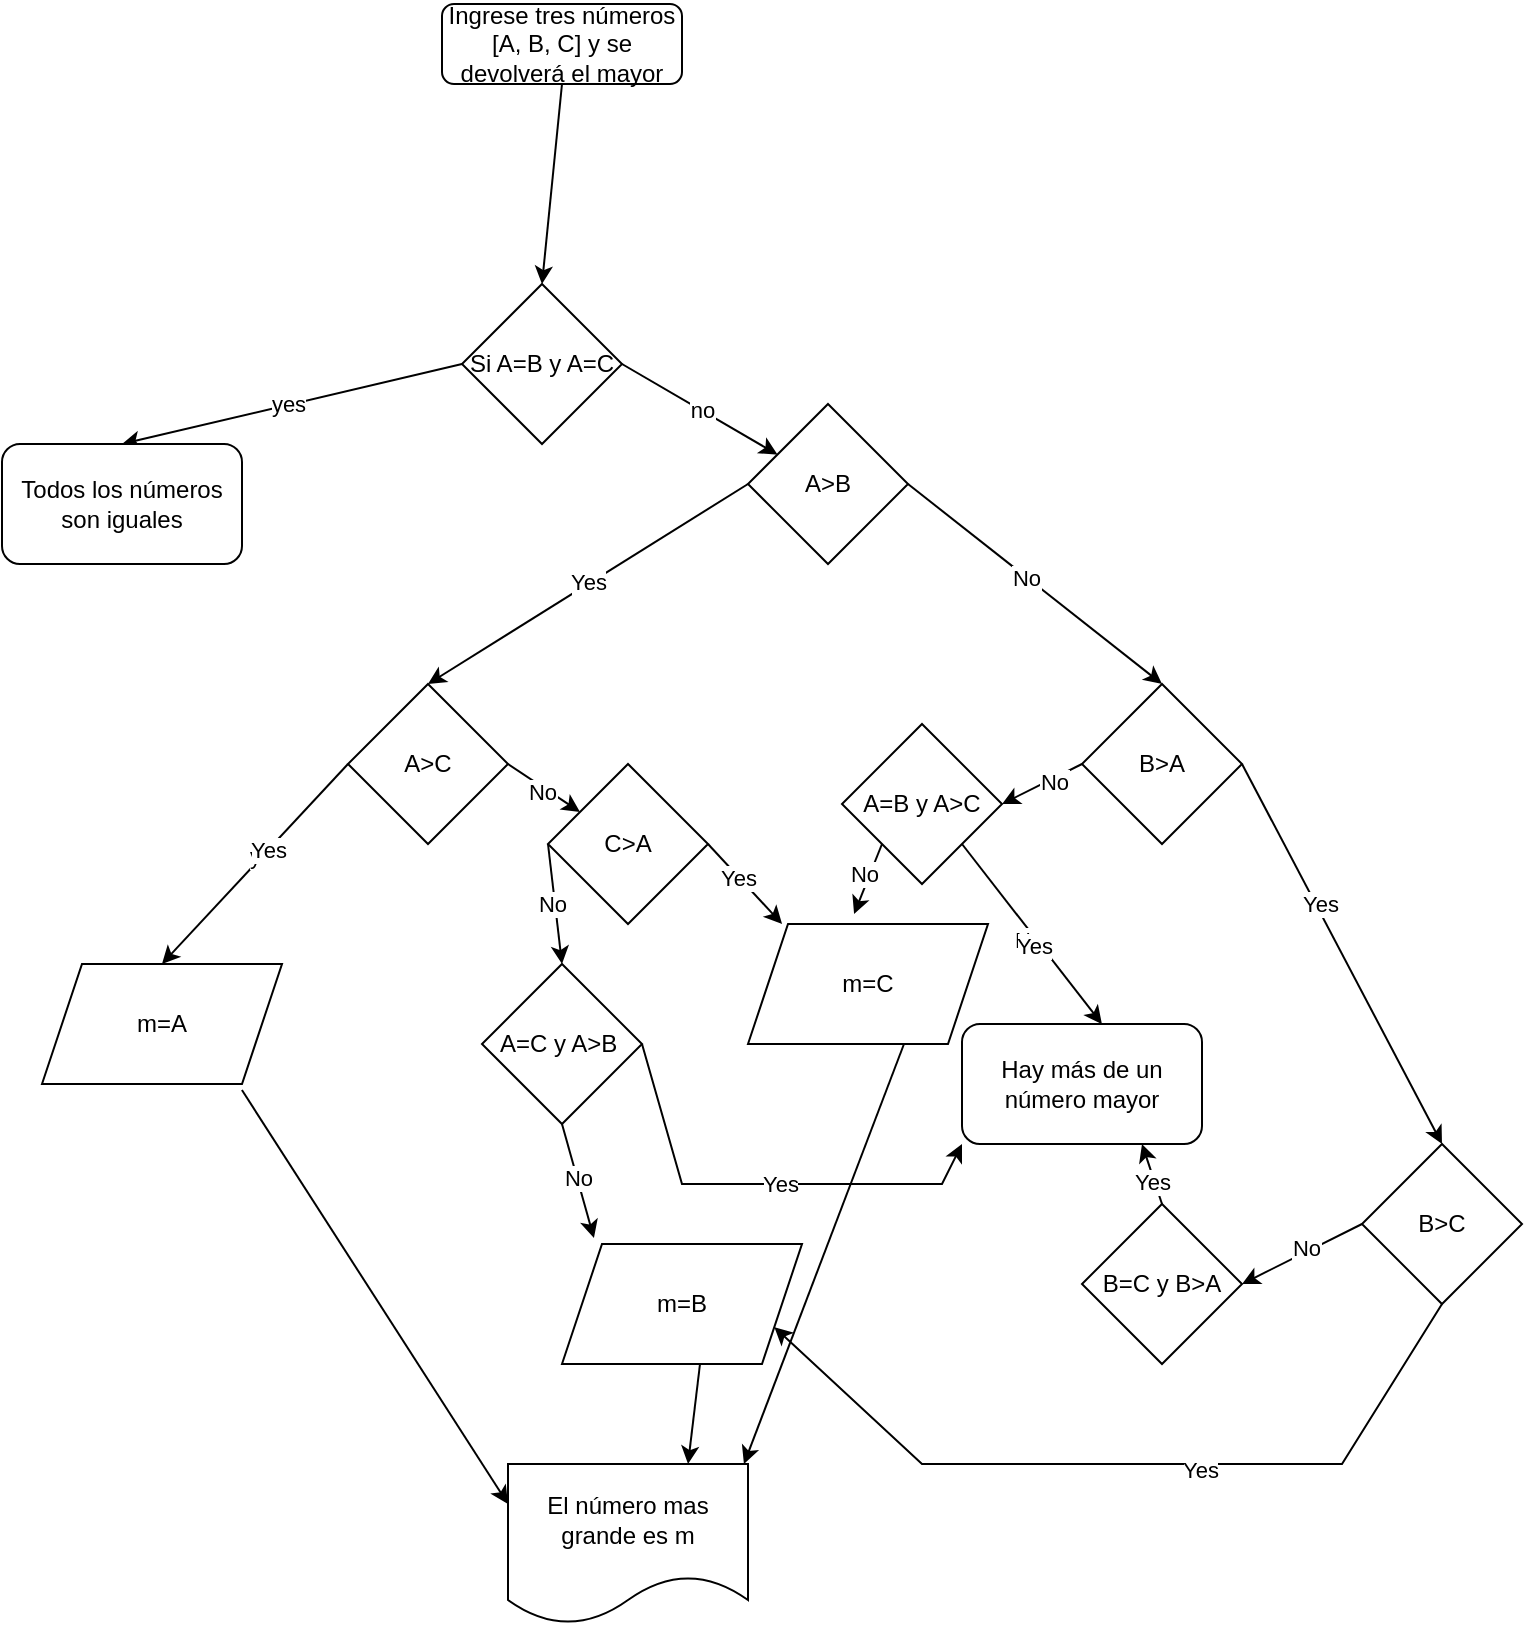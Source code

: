 <mxfile version="22.0.4" type="github">
  <diagram id="C5RBs43oDa-KdzZeNtuy" name="Page-1">
    <mxGraphModel dx="880" dy="1639" grid="1" gridSize="10" guides="1" tooltips="1" connect="1" arrows="1" fold="1" page="1" pageScale="1" pageWidth="827" pageHeight="1169" math="0" shadow="0">
      <root>
        <object label="" id="WIyWlLk6GJQsqaUBKTNV-0">
          <mxCell />
        </object>
        <mxCell id="WIyWlLk6GJQsqaUBKTNV-1" parent="WIyWlLk6GJQsqaUBKTNV-0" />
        <mxCell id="WIyWlLk6GJQsqaUBKTNV-3" value="Ingrese tres números [A, B, C] y se devolverá el mayor" style="rounded=1;whiteSpace=wrap;html=1;fontSize=12;glass=0;strokeWidth=1;shadow=0;" parent="WIyWlLk6GJQsqaUBKTNV-1" vertex="1">
          <mxGeometry x="220" y="-90" width="120" height="40" as="geometry" />
        </mxCell>
        <mxCell id="PrTfPkHu-jM7ePBQ1opl-32" value="Si A=B y A=C" style="rhombus;whiteSpace=wrap;html=1;" parent="WIyWlLk6GJQsqaUBKTNV-1" vertex="1">
          <mxGeometry x="230" y="50" width="80" height="80" as="geometry" />
        </mxCell>
        <mxCell id="PrTfPkHu-jM7ePBQ1opl-33" value="" style="endArrow=classic;html=1;rounded=0;entryX=0.5;entryY=0;entryDx=0;entryDy=0;exitX=0;exitY=0.5;exitDx=0;exitDy=0;" parent="WIyWlLk6GJQsqaUBKTNV-1" source="PrTfPkHu-jM7ePBQ1opl-32" target="PrTfPkHu-jM7ePBQ1opl-34" edge="1">
          <mxGeometry width="50" height="50" relative="1" as="geometry">
            <mxPoint x="460" y="200" as="sourcePoint" />
            <mxPoint x="510" y="150" as="targetPoint" />
          </mxGeometry>
        </mxCell>
        <mxCell id="F9rt_WKlfYEK-NacS6aI-0" value="yes" style="edgeLabel;html=1;align=center;verticalAlign=middle;resizable=0;points=[];" vertex="1" connectable="0" parent="PrTfPkHu-jM7ePBQ1opl-33">
          <mxGeometry x="0.02" y="-1" relative="1" as="geometry">
            <mxPoint as="offset" />
          </mxGeometry>
        </mxCell>
        <mxCell id="PrTfPkHu-jM7ePBQ1opl-34" value="Todos los números son iguales" style="rounded=1;whiteSpace=wrap;html=1;" parent="WIyWlLk6GJQsqaUBKTNV-1" vertex="1">
          <mxGeometry y="130" width="120" height="60" as="geometry" />
        </mxCell>
        <mxCell id="PrTfPkHu-jM7ePBQ1opl-35" value="" style="endArrow=classic;html=1;rounded=0;entryX=0.5;entryY=0;entryDx=0;entryDy=0;exitX=0.5;exitY=1;exitDx=0;exitDy=0;" parent="WIyWlLk6GJQsqaUBKTNV-1" source="WIyWlLk6GJQsqaUBKTNV-3" target="PrTfPkHu-jM7ePBQ1opl-32" edge="1">
          <mxGeometry width="50" height="50" relative="1" as="geometry">
            <mxPoint x="460" y="200" as="sourcePoint" />
            <mxPoint x="510" y="150" as="targetPoint" />
          </mxGeometry>
        </mxCell>
        <mxCell id="PrTfPkHu-jM7ePBQ1opl-36" value="A&amp;gt;B" style="rhombus;whiteSpace=wrap;html=1;" parent="WIyWlLk6GJQsqaUBKTNV-1" vertex="1">
          <mxGeometry x="373" y="110" width="80" height="80" as="geometry" />
        </mxCell>
        <mxCell id="PrTfPkHu-jM7ePBQ1opl-37" value="A&amp;gt;C" style="rhombus;whiteSpace=wrap;html=1;" parent="WIyWlLk6GJQsqaUBKTNV-1" vertex="1">
          <mxGeometry x="173" y="250" width="80" height="80" as="geometry" />
        </mxCell>
        <mxCell id="LV2yx6buy-KOQB_Vdglr-1" value="" style="endArrow=classic;html=1;rounded=0;entryX=0.5;entryY=0;entryDx=0;entryDy=0;exitX=0;exitY=0.5;exitDx=0;exitDy=0;" parent="WIyWlLk6GJQsqaUBKTNV-1" source="PrTfPkHu-jM7ePBQ1opl-36" target="PrTfPkHu-jM7ePBQ1opl-37" edge="1">
          <mxGeometry width="50" height="50" relative="1" as="geometry">
            <mxPoint x="390" y="160" as="sourcePoint" />
            <mxPoint x="440" y="110" as="targetPoint" />
          </mxGeometry>
        </mxCell>
        <mxCell id="LV2yx6buy-KOQB_Vdglr-2" value="Yes&lt;br&gt;" style="edgeLabel;html=1;align=center;verticalAlign=middle;resizable=0;points=[];" parent="LV2yx6buy-KOQB_Vdglr-1" vertex="1" connectable="0">
          <mxGeometry y="-1" relative="1" as="geometry">
            <mxPoint as="offset" />
          </mxGeometry>
        </mxCell>
        <mxCell id="LV2yx6buy-KOQB_Vdglr-3" value="m=A" style="shape=parallelogram;perimeter=parallelogramPerimeter;whiteSpace=wrap;html=1;fixedSize=1;" parent="WIyWlLk6GJQsqaUBKTNV-1" vertex="1">
          <mxGeometry x="20" y="390" width="120" height="60" as="geometry" />
        </mxCell>
        <mxCell id="LV2yx6buy-KOQB_Vdglr-4" value="El número mas grande es m" style="shape=document;whiteSpace=wrap;html=1;boundedLbl=1;" parent="WIyWlLk6GJQsqaUBKTNV-1" vertex="1">
          <mxGeometry x="253" y="640" width="120" height="80" as="geometry" />
        </mxCell>
        <mxCell id="LV2yx6buy-KOQB_Vdglr-5" value="" style="endArrow=classic;html=1;rounded=0;entryX=0.5;entryY=0;entryDx=0;entryDy=0;exitX=0;exitY=0.5;exitDx=0;exitDy=0;" parent="WIyWlLk6GJQsqaUBKTNV-1" source="PrTfPkHu-jM7ePBQ1opl-37" target="LV2yx6buy-KOQB_Vdglr-3" edge="1">
          <mxGeometry width="50" height="50" relative="1" as="geometry">
            <mxPoint x="390" y="360" as="sourcePoint" />
            <mxPoint x="440" y="310" as="targetPoint" />
          </mxGeometry>
        </mxCell>
        <mxCell id="LV2yx6buy-KOQB_Vdglr-7" value="yes" style="edgeLabel;html=1;align=center;verticalAlign=middle;resizable=0;points=[];" parent="LV2yx6buy-KOQB_Vdglr-5" vertex="1" connectable="0">
          <mxGeometry x="-0.1" y="1" relative="1" as="geometry">
            <mxPoint as="offset" />
          </mxGeometry>
        </mxCell>
        <mxCell id="LV2yx6buy-KOQB_Vdglr-11" value="Yes&lt;br&gt;" style="edgeLabel;html=1;align=center;verticalAlign=middle;resizable=0;points=[];" parent="LV2yx6buy-KOQB_Vdglr-5" vertex="1" connectable="0">
          <mxGeometry x="-0.133" relative="1" as="geometry">
            <mxPoint as="offset" />
          </mxGeometry>
        </mxCell>
        <mxCell id="LV2yx6buy-KOQB_Vdglr-6" value="" style="endArrow=classic;html=1;rounded=0;entryX=0;entryY=0.25;entryDx=0;entryDy=0;exitX=0.833;exitY=1.05;exitDx=0;exitDy=0;exitPerimeter=0;" parent="WIyWlLk6GJQsqaUBKTNV-1" source="LV2yx6buy-KOQB_Vdglr-3" target="LV2yx6buy-KOQB_Vdglr-4" edge="1">
          <mxGeometry width="50" height="50" relative="1" as="geometry">
            <mxPoint x="390" y="360" as="sourcePoint" />
            <mxPoint x="440" y="310" as="targetPoint" />
          </mxGeometry>
        </mxCell>
        <mxCell id="LV2yx6buy-KOQB_Vdglr-9" value="" style="endArrow=classic;html=1;rounded=0;exitX=1;exitY=0.5;exitDx=0;exitDy=0;entryX=0.5;entryY=0;entryDx=0;entryDy=0;" parent="WIyWlLk6GJQsqaUBKTNV-1" source="PrTfPkHu-jM7ePBQ1opl-36" target="LV2yx6buy-KOQB_Vdglr-24" edge="1">
          <mxGeometry width="50" height="50" relative="1" as="geometry">
            <mxPoint x="280" y="170" as="sourcePoint" />
            <mxPoint x="420" y="200" as="targetPoint" />
          </mxGeometry>
        </mxCell>
        <mxCell id="LV2yx6buy-KOQB_Vdglr-10" value="No" style="edgeLabel;html=1;align=center;verticalAlign=middle;resizable=0;points=[];" parent="LV2yx6buy-KOQB_Vdglr-9" vertex="1" connectable="0">
          <mxGeometry x="-0.071" y="-1" relative="1" as="geometry">
            <mxPoint as="offset" />
          </mxGeometry>
        </mxCell>
        <mxCell id="LV2yx6buy-KOQB_Vdglr-14" value="" style="endArrow=classic;html=1;rounded=0;exitX=1;exitY=0.5;exitDx=0;exitDy=0;" parent="WIyWlLk6GJQsqaUBKTNV-1" source="PrTfPkHu-jM7ePBQ1opl-37" target="i2EIqiDTOEzJhk6SfF2I-9" edge="1">
          <mxGeometry width="50" height="50" relative="1" as="geometry">
            <mxPoint x="240" y="310" as="sourcePoint" />
            <mxPoint x="220" y="310" as="targetPoint" />
          </mxGeometry>
        </mxCell>
        <mxCell id="LV2yx6buy-KOQB_Vdglr-20" value="No" style="edgeLabel;html=1;align=center;verticalAlign=middle;resizable=0;points=[];" parent="LV2yx6buy-KOQB_Vdglr-14" vertex="1" connectable="0">
          <mxGeometry x="-0.032" y="-2" relative="1" as="geometry">
            <mxPoint as="offset" />
          </mxGeometry>
        </mxCell>
        <mxCell id="LV2yx6buy-KOQB_Vdglr-24" value="B&amp;gt;A" style="rhombus;whiteSpace=wrap;html=1;" parent="WIyWlLk6GJQsqaUBKTNV-1" vertex="1">
          <mxGeometry x="540" y="250" width="80" height="80" as="geometry" />
        </mxCell>
        <mxCell id="i2EIqiDTOEzJhk6SfF2I-0" value="A=B y A&amp;gt;C" style="rhombus;whiteSpace=wrap;html=1;" parent="WIyWlLk6GJQsqaUBKTNV-1" vertex="1">
          <mxGeometry x="420" y="270" width="80" height="80" as="geometry" />
        </mxCell>
        <mxCell id="i2EIqiDTOEzJhk6SfF2I-1" value="" style="endArrow=classic;html=1;rounded=0;entryX=1;entryY=0.5;entryDx=0;entryDy=0;exitX=0;exitY=0.5;exitDx=0;exitDy=0;" parent="WIyWlLk6GJQsqaUBKTNV-1" source="LV2yx6buy-KOQB_Vdglr-24" target="i2EIqiDTOEzJhk6SfF2I-0" edge="1">
          <mxGeometry width="50" height="50" relative="1" as="geometry">
            <mxPoint x="390" y="350" as="sourcePoint" />
            <mxPoint x="440" y="300" as="targetPoint" />
          </mxGeometry>
        </mxCell>
        <mxCell id="i2EIqiDTOEzJhk6SfF2I-23" value="No" style="edgeLabel;html=1;align=center;verticalAlign=middle;resizable=0;points=[];" parent="i2EIqiDTOEzJhk6SfF2I-1" vertex="1" connectable="0">
          <mxGeometry x="-0.269" y="2" relative="1" as="geometry">
            <mxPoint as="offset" />
          </mxGeometry>
        </mxCell>
        <mxCell id="i2EIqiDTOEzJhk6SfF2I-2" value="Hay más de un número mayor" style="rounded=1;whiteSpace=wrap;html=1;" parent="WIyWlLk6GJQsqaUBKTNV-1" vertex="1">
          <mxGeometry x="480" y="420" width="120" height="60" as="geometry" />
        </mxCell>
        <mxCell id="i2EIqiDTOEzJhk6SfF2I-3" value="" style="endArrow=classic;html=1;rounded=0;entryX=0.583;entryY=0;entryDx=0;entryDy=0;exitX=1;exitY=1;exitDx=0;exitDy=0;entryPerimeter=0;" parent="WIyWlLk6GJQsqaUBKTNV-1" source="i2EIqiDTOEzJhk6SfF2I-0" target="i2EIqiDTOEzJhk6SfF2I-2" edge="1">
          <mxGeometry width="50" height="50" relative="1" as="geometry">
            <mxPoint x="530" y="390" as="sourcePoint" />
            <mxPoint x="580" y="340" as="targetPoint" />
          </mxGeometry>
        </mxCell>
        <mxCell id="i2EIqiDTOEzJhk6SfF2I-4" value="No&lt;br&gt;" style="edgeLabel;html=1;align=center;verticalAlign=middle;resizable=0;points=[];" parent="i2EIqiDTOEzJhk6SfF2I-3" vertex="1" connectable="0">
          <mxGeometry x="0.014" y="-4" relative="1" as="geometry">
            <mxPoint as="offset" />
          </mxGeometry>
        </mxCell>
        <mxCell id="i2EIqiDTOEzJhk6SfF2I-5" value="Yes&lt;br&gt;" style="edgeLabel;html=1;align=center;verticalAlign=middle;resizable=0;points=[];" parent="i2EIqiDTOEzJhk6SfF2I-3" vertex="1" connectable="0">
          <mxGeometry x="0.075" y="-3" relative="1" as="geometry">
            <mxPoint as="offset" />
          </mxGeometry>
        </mxCell>
        <mxCell id="i2EIqiDTOEzJhk6SfF2I-6" value="m=C" style="shape=parallelogram;perimeter=parallelogramPerimeter;whiteSpace=wrap;html=1;fixedSize=1;" parent="WIyWlLk6GJQsqaUBKTNV-1" vertex="1">
          <mxGeometry x="373" y="370" width="120" height="60" as="geometry" />
        </mxCell>
        <mxCell id="i2EIqiDTOEzJhk6SfF2I-7" value="" style="endArrow=classic;html=1;rounded=0;entryX=0.442;entryY=-0.083;entryDx=0;entryDy=0;entryPerimeter=0;exitX=0;exitY=1;exitDx=0;exitDy=0;" parent="WIyWlLk6GJQsqaUBKTNV-1" source="i2EIqiDTOEzJhk6SfF2I-0" target="i2EIqiDTOEzJhk6SfF2I-6" edge="1">
          <mxGeometry width="50" height="50" relative="1" as="geometry">
            <mxPoint x="410" y="360" as="sourcePoint" />
            <mxPoint x="460" y="310" as="targetPoint" />
          </mxGeometry>
        </mxCell>
        <mxCell id="i2EIqiDTOEzJhk6SfF2I-22" value="No" style="edgeLabel;html=1;align=center;verticalAlign=middle;resizable=0;points=[];" parent="i2EIqiDTOEzJhk6SfF2I-7" vertex="1" connectable="0">
          <mxGeometry x="-0.072" y="-3" relative="1" as="geometry">
            <mxPoint as="offset" />
          </mxGeometry>
        </mxCell>
        <mxCell id="i2EIqiDTOEzJhk6SfF2I-8" value="" style="endArrow=classic;html=1;rounded=0;entryX=0.983;entryY=0;entryDx=0;entryDy=0;entryPerimeter=0;exitX=0.65;exitY=1;exitDx=0;exitDy=0;exitPerimeter=0;" parent="WIyWlLk6GJQsqaUBKTNV-1" source="i2EIqiDTOEzJhk6SfF2I-6" target="LV2yx6buy-KOQB_Vdglr-4" edge="1">
          <mxGeometry width="50" height="50" relative="1" as="geometry">
            <mxPoint x="300" y="500" as="sourcePoint" />
            <mxPoint x="350" y="450" as="targetPoint" />
          </mxGeometry>
        </mxCell>
        <mxCell id="i2EIqiDTOEzJhk6SfF2I-9" value="C&amp;gt;A" style="rhombus;whiteSpace=wrap;html=1;direction=south;" parent="WIyWlLk6GJQsqaUBKTNV-1" vertex="1">
          <mxGeometry x="273" y="290" width="80" height="80" as="geometry" />
        </mxCell>
        <mxCell id="i2EIqiDTOEzJhk6SfF2I-11" value="" style="endArrow=classic;html=1;rounded=0;entryX=0.142;entryY=0;entryDx=0;entryDy=0;entryPerimeter=0;exitX=0.5;exitY=0;exitDx=0;exitDy=0;" parent="WIyWlLk6GJQsqaUBKTNV-1" source="i2EIqiDTOEzJhk6SfF2I-9" target="i2EIqiDTOEzJhk6SfF2I-6" edge="1">
          <mxGeometry width="50" height="50" relative="1" as="geometry">
            <mxPoint x="390" y="350" as="sourcePoint" />
            <mxPoint x="440" y="300" as="targetPoint" />
          </mxGeometry>
        </mxCell>
        <mxCell id="i2EIqiDTOEzJhk6SfF2I-12" value="Yes" style="edgeLabel;html=1;align=center;verticalAlign=middle;resizable=0;points=[];" parent="i2EIqiDTOEzJhk6SfF2I-11" vertex="1" connectable="0">
          <mxGeometry x="-0.219" relative="1" as="geometry">
            <mxPoint y="1" as="offset" />
          </mxGeometry>
        </mxCell>
        <mxCell id="i2EIqiDTOEzJhk6SfF2I-13" value="A=C y A&amp;gt;B&amp;nbsp;" style="rhombus;whiteSpace=wrap;html=1;" parent="WIyWlLk6GJQsqaUBKTNV-1" vertex="1">
          <mxGeometry x="240" y="390" width="80" height="80" as="geometry" />
        </mxCell>
        <mxCell id="i2EIqiDTOEzJhk6SfF2I-14" value="" style="endArrow=classic;html=1;rounded=0;entryX=0.5;entryY=0;entryDx=0;entryDy=0;exitX=0.5;exitY=1;exitDx=0;exitDy=0;" parent="WIyWlLk6GJQsqaUBKTNV-1" source="i2EIqiDTOEzJhk6SfF2I-9" target="i2EIqiDTOEzJhk6SfF2I-13" edge="1">
          <mxGeometry width="50" height="50" relative="1" as="geometry">
            <mxPoint x="270" y="410" as="sourcePoint" />
            <mxPoint x="320" y="360" as="targetPoint" />
          </mxGeometry>
        </mxCell>
        <mxCell id="i2EIqiDTOEzJhk6SfF2I-21" value="No" style="edgeLabel;html=1;align=center;verticalAlign=middle;resizable=0;points=[];" parent="i2EIqiDTOEzJhk6SfF2I-14" vertex="1" connectable="0">
          <mxGeometry y="-2" relative="1" as="geometry">
            <mxPoint as="offset" />
          </mxGeometry>
        </mxCell>
        <mxCell id="i2EIqiDTOEzJhk6SfF2I-15" value="" style="endArrow=classic;html=1;rounded=0;entryX=0;entryY=1;entryDx=0;entryDy=0;exitX=1;exitY=0.5;exitDx=0;exitDy=0;" parent="WIyWlLk6GJQsqaUBKTNV-1" source="i2EIqiDTOEzJhk6SfF2I-13" target="i2EIqiDTOEzJhk6SfF2I-2" edge="1">
          <mxGeometry width="50" height="50" relative="1" as="geometry">
            <mxPoint x="310" y="500" as="sourcePoint" />
            <mxPoint x="360" y="450" as="targetPoint" />
            <Array as="points">
              <mxPoint x="340" y="500" />
              <mxPoint x="390" y="500" />
              <mxPoint x="470" y="500" />
            </Array>
          </mxGeometry>
        </mxCell>
        <mxCell id="i2EIqiDTOEzJhk6SfF2I-16" value="Yes" style="edgeLabel;html=1;align=center;verticalAlign=middle;resizable=0;points=[];" parent="i2EIqiDTOEzJhk6SfF2I-15" vertex="1" connectable="0">
          <mxGeometry x="0.081" relative="1" as="geometry">
            <mxPoint as="offset" />
          </mxGeometry>
        </mxCell>
        <mxCell id="i2EIqiDTOEzJhk6SfF2I-17" value="m=B" style="shape=parallelogram;perimeter=parallelogramPerimeter;whiteSpace=wrap;html=1;fixedSize=1;" parent="WIyWlLk6GJQsqaUBKTNV-1" vertex="1">
          <mxGeometry x="280" y="530" width="120" height="60" as="geometry" />
        </mxCell>
        <mxCell id="i2EIqiDTOEzJhk6SfF2I-18" value="" style="endArrow=classic;html=1;rounded=0;entryX=0.133;entryY=-0.05;entryDx=0;entryDy=0;entryPerimeter=0;exitX=0.5;exitY=1;exitDx=0;exitDy=0;" parent="WIyWlLk6GJQsqaUBKTNV-1" source="i2EIqiDTOEzJhk6SfF2I-13" target="i2EIqiDTOEzJhk6SfF2I-17" edge="1">
          <mxGeometry width="50" height="50" relative="1" as="geometry">
            <mxPoint x="220" y="550" as="sourcePoint" />
            <mxPoint x="270" y="500" as="targetPoint" />
          </mxGeometry>
        </mxCell>
        <mxCell id="i2EIqiDTOEzJhk6SfF2I-20" value="No" style="edgeLabel;html=1;align=center;verticalAlign=middle;resizable=0;points=[];" parent="i2EIqiDTOEzJhk6SfF2I-18" vertex="1" connectable="0">
          <mxGeometry x="-0.06" relative="1" as="geometry">
            <mxPoint as="offset" />
          </mxGeometry>
        </mxCell>
        <mxCell id="i2EIqiDTOEzJhk6SfF2I-19" value="" style="endArrow=classic;html=1;rounded=0;entryX=0.75;entryY=0;entryDx=0;entryDy=0;exitX=0.575;exitY=1;exitDx=0;exitDy=0;exitPerimeter=0;" parent="WIyWlLk6GJQsqaUBKTNV-1" source="i2EIqiDTOEzJhk6SfF2I-17" target="LV2yx6buy-KOQB_Vdglr-4" edge="1">
          <mxGeometry width="50" height="50" relative="1" as="geometry">
            <mxPoint x="430" y="600" as="sourcePoint" />
            <mxPoint x="480" y="550" as="targetPoint" />
          </mxGeometry>
        </mxCell>
        <mxCell id="i2EIqiDTOEzJhk6SfF2I-25" value="B&amp;gt;C" style="rhombus;whiteSpace=wrap;html=1;" parent="WIyWlLk6GJQsqaUBKTNV-1" vertex="1">
          <mxGeometry x="680" y="480" width="80" height="80" as="geometry" />
        </mxCell>
        <mxCell id="i2EIqiDTOEzJhk6SfF2I-26" value="" style="endArrow=classic;html=1;rounded=0;entryX=0.5;entryY=0;entryDx=0;entryDy=0;exitX=1;exitY=0.5;exitDx=0;exitDy=0;" parent="WIyWlLk6GJQsqaUBKTNV-1" source="LV2yx6buy-KOQB_Vdglr-24" target="i2EIqiDTOEzJhk6SfF2I-25" edge="1">
          <mxGeometry width="50" height="50" relative="1" as="geometry">
            <mxPoint x="620" y="360" as="sourcePoint" />
            <mxPoint x="670" y="310" as="targetPoint" />
          </mxGeometry>
        </mxCell>
        <mxCell id="i2EIqiDTOEzJhk6SfF2I-27" value="Yes" style="edgeLabel;html=1;align=center;verticalAlign=middle;resizable=0;points=[];" parent="i2EIqiDTOEzJhk6SfF2I-26" vertex="1" connectable="0">
          <mxGeometry x="-0.26" y="2" relative="1" as="geometry">
            <mxPoint as="offset" />
          </mxGeometry>
        </mxCell>
        <mxCell id="i2EIqiDTOEzJhk6SfF2I-28" value="B=C y B&amp;gt;A" style="rhombus;whiteSpace=wrap;html=1;" parent="WIyWlLk6GJQsqaUBKTNV-1" vertex="1">
          <mxGeometry x="540" y="510" width="80" height="80" as="geometry" />
        </mxCell>
        <mxCell id="i2EIqiDTOEzJhk6SfF2I-30" value="" style="endArrow=classic;html=1;rounded=0;entryX=0.75;entryY=1;entryDx=0;entryDy=0;exitX=0.5;exitY=0;exitDx=0;exitDy=0;" parent="WIyWlLk6GJQsqaUBKTNV-1" source="i2EIqiDTOEzJhk6SfF2I-28" target="i2EIqiDTOEzJhk6SfF2I-2" edge="1">
          <mxGeometry width="50" height="50" relative="1" as="geometry">
            <mxPoint x="600" y="500" as="sourcePoint" />
            <mxPoint x="670.711" y="450" as="targetPoint" />
          </mxGeometry>
        </mxCell>
        <mxCell id="i2EIqiDTOEzJhk6SfF2I-35" value="Yes" style="edgeLabel;html=1;align=center;verticalAlign=middle;resizable=0;points=[];" parent="i2EIqiDTOEzJhk6SfF2I-30" vertex="1" connectable="0">
          <mxGeometry x="-0.24" y="1" relative="1" as="geometry">
            <mxPoint x="-1" as="offset" />
          </mxGeometry>
        </mxCell>
        <mxCell id="i2EIqiDTOEzJhk6SfF2I-31" value="" style="endArrow=classic;html=1;rounded=0;entryX=1;entryY=0.5;entryDx=0;entryDy=0;exitX=0;exitY=0.5;exitDx=0;exitDy=0;" parent="WIyWlLk6GJQsqaUBKTNV-1" source="i2EIqiDTOEzJhk6SfF2I-25" target="i2EIqiDTOEzJhk6SfF2I-28" edge="1">
          <mxGeometry width="50" height="50" relative="1" as="geometry">
            <mxPoint x="650" y="590" as="sourcePoint" />
            <mxPoint x="700" y="540" as="targetPoint" />
          </mxGeometry>
        </mxCell>
        <mxCell id="i2EIqiDTOEzJhk6SfF2I-34" value="No" style="edgeLabel;html=1;align=center;verticalAlign=middle;resizable=0;points=[];" parent="i2EIqiDTOEzJhk6SfF2I-31" vertex="1" connectable="0">
          <mxGeometry x="-0.09" y="-2" relative="1" as="geometry">
            <mxPoint as="offset" />
          </mxGeometry>
        </mxCell>
        <mxCell id="i2EIqiDTOEzJhk6SfF2I-32" value="" style="endArrow=classic;html=1;rounded=0;entryX=1;entryY=0.75;entryDx=0;entryDy=0;exitX=0.5;exitY=1;exitDx=0;exitDy=0;" parent="WIyWlLk6GJQsqaUBKTNV-1" source="i2EIqiDTOEzJhk6SfF2I-25" target="i2EIqiDTOEzJhk6SfF2I-17" edge="1">
          <mxGeometry width="50" height="50" relative="1" as="geometry">
            <mxPoint x="690" y="640" as="sourcePoint" />
            <mxPoint x="620" y="640" as="targetPoint" />
            <Array as="points">
              <mxPoint x="670" y="640" />
              <mxPoint x="460" y="640" />
            </Array>
          </mxGeometry>
        </mxCell>
        <mxCell id="i2EIqiDTOEzJhk6SfF2I-33" value="Yes" style="edgeLabel;html=1;align=center;verticalAlign=middle;resizable=0;points=[];" parent="i2EIqiDTOEzJhk6SfF2I-32" vertex="1" connectable="0">
          <mxGeometry x="-0.184" y="3" relative="1" as="geometry">
            <mxPoint as="offset" />
          </mxGeometry>
        </mxCell>
        <mxCell id="F9rt_WKlfYEK-NacS6aI-1" value="" style="endArrow=classic;html=1;rounded=0;exitX=1;exitY=0.5;exitDx=0;exitDy=0;" edge="1" parent="WIyWlLk6GJQsqaUBKTNV-1" source="PrTfPkHu-jM7ePBQ1opl-32" target="PrTfPkHu-jM7ePBQ1opl-36">
          <mxGeometry width="50" height="50" relative="1" as="geometry">
            <mxPoint x="190" y="120" as="sourcePoint" />
            <mxPoint x="240" y="70" as="targetPoint" />
          </mxGeometry>
        </mxCell>
        <mxCell id="F9rt_WKlfYEK-NacS6aI-2" value="no" style="edgeLabel;html=1;align=center;verticalAlign=middle;resizable=0;points=[];" vertex="1" connectable="0" parent="F9rt_WKlfYEK-NacS6aI-1">
          <mxGeometry x="0.011" relative="1" as="geometry">
            <mxPoint as="offset" />
          </mxGeometry>
        </mxCell>
      </root>
    </mxGraphModel>
  </diagram>
</mxfile>
